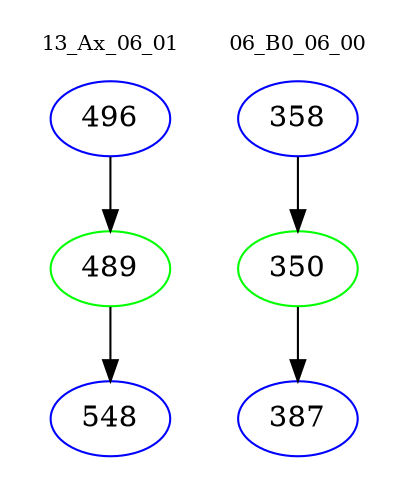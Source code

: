 digraph{
subgraph cluster_0 {
color = white
label = "13_Ax_06_01";
fontsize=10;
T0_496 [label="496", color="blue"]
T0_496 -> T0_489 [color="black"]
T0_489 [label="489", color="green"]
T0_489 -> T0_548 [color="black"]
T0_548 [label="548", color="blue"]
}
subgraph cluster_1 {
color = white
label = "06_B0_06_00";
fontsize=10;
T1_358 [label="358", color="blue"]
T1_358 -> T1_350 [color="black"]
T1_350 [label="350", color="green"]
T1_350 -> T1_387 [color="black"]
T1_387 [label="387", color="blue"]
}
}
